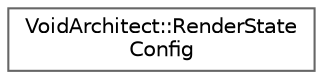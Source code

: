 digraph "Graphical Class Hierarchy"
{
 // LATEX_PDF_SIZE
  bgcolor="transparent";
  edge [fontname=Helvetica,fontsize=10,labelfontname=Helvetica,labelfontsize=10];
  node [fontname=Helvetica,fontsize=10,shape=box,height=0.2,width=0.4];
  rankdir="LR";
  Node0 [id="Node000000",label="VoidArchitect::RenderState\lConfig",height=0.2,width=0.4,color="grey40", fillcolor="white", style="filled",URL="$struct_void_architect_1_1_render_state_config.html",tooltip=" "];
}
